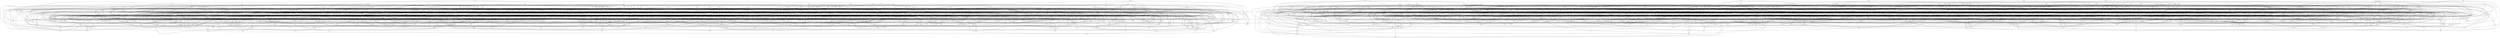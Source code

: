 graph G {
    hgm -- {krj psx xsl bpt}
    pgz -- {mhs rsb mvk jjz}
    ckf -- {nmv mvc}
    qhd -- {fgp hmt nvs}
    hsz -- {mjb dtr rkg}
    nrt -- {krr}
    kzj -- {xkf xct pjf nzt}
    rhj -- {kck}
    phg -- {hsr qcc}
    knc -- {cgn}
    ncc -- {kjm jmd}
    dgg -- {fxm}
    qkj -- {lbz gfc ssf tjn}
    ccc -- {cbs ksm gdb}
    btf -- {sjx sck ndc hgr}
    kxz -- {fgq hjv hdq ssk}
    gmr -- {mlz rkk ltt qzq}
    kpb -- {ckp dsj tqh nhv}
    qbm -- {tkm lrr}
    dsj -- {fmn dps}
    rbj -- {qhh mqd zbj dld}
    krj -- {vvm}
    jlv -- {zct lpr prj ztc}
    htm -- {qhk}
    tgf -- {gst xhn ppm}
    nmv -- {tpx}
    rfs -- {xxs nrt}
    mkt -- {gvv dtp chh}
    hgr -- {lnv cbq zrb}
    mqb -- {mvc tjp fct}
    qlx -- {gjx kcp tpx}
    dsr -- {dmj ntc xdn}
    xtv -- {jgn zpk}
    trz -- {xhn qqr lhr}
    xmq -- {rhj}
    dvh -- {jtt pvq}
    ghr -- {rcc xct czt mlq}
    bbd -- {sfm lzr cqq}
    sxr -- {snl jtv}
    cxk -- {lnv vbb qdc ljf rzk}
    cbq -- {shf cqv}
    svp -- {nmm lzc plz}
    xbn -- {rsl qnh}
    bsd -- {cgn}
    gtt -- {hmt}
    zrk -- {ckv}
    gds -- {hdh}
    ncx -- {nlk}
    nck -- {qhf}
    qcf -- {gst kgq}
    mdc -- {mdf bvb}
    ppb -- {nrg txc znd vlm}
    rxg -- {zng msc pmk}
    rxk -- {dgc qmr cbj}
    cdt -- {mcm vhc drb mrm}
    zqm -- {zgs gvr bnd clb}
    njh -- {rdk qbd}
    ktn -- {fpm}
    vrp -- {dch cpf prn xcz}
    jdp -- {hsx sbh jjz jxj nlx rhj}
    tfm -- {lvz}
    lkl -- {bzk rdk nzm}
    nlx -- {jsc dgc}
    pgl -- {kql plh ctn nsg}
    ndl -- {fcq fqz}
    nqn -- {bpl bmj rdm}
    jtf -- {vgr hmj}
    hmz -- {xtq bmd}
    bhm -- {jmd hst dvd}
    jpc -- {jzk zvs}
    krq -- {mst lqx}
    kbx -- {tbs}
    lfx -- {rnm lrn}
    cbb -- {nvs}
    msh -- {lgq txb bnq nzm}
    hxm -- {vnr}
    ljf -- {jxr vql}
    sdx -- {txc}
    xkp -- {xcf btq gfc dmx jpp}
    spl -- {kvn fzf bqz tcm}
    fbc -- {zgl ztc crm bnd svx nrc mrk}
    zdx -- {dlj}
    bbz -- {plz kgb czq}
    pnz -- {tjp nvb}
    jhn -- {kds kqr}
    hss -- {fth mmr cbc dpb nxk}
    dqg -- {vhl rqv}
    lhz -- {jjv rqv}
    sbr -- {zxz trz vsg lbz}
    dld -- {vgr}
    smf -- {rvm qhl rdk mlf}
    znx -- {rfn mrv}
    skl -- {klt vmc hts lzr}
    xzz -- {dlz bqs nvj vpl bpx fqs sqj}
    sbg -- {fvf jsk zvv sxr}
    ngn -- {czt}
    fhm -- {hkk smr vhc}
    khp -- {pxm bkj glc cvz}
    tks -- {xnf}
    fgl -- {jhn}
    nzm -- {qxt gng}
    gpm -- {fcq llj hmh}
    ckx -- {hsr cmb ncn krc}
    lrh -- {ssd}
    qpn -- {vnr}
    vvv -- {tgb tmm rfc tlt xtj lsv}
    tdt -- {bvr gnt vql}
    qxx -- {krr}
    pvb -- {dmh ths msg hgq}
    qst -- {vcq}
    vzp -- {knc}
    xjn -- {gds}
    kvn -- {hmj}
    mjf -- {nxz}
    njc -- {gpt bhm ghh}
    gmc -- {mcd trp vxv}
    rxx -- {zbc ncn rxc}
    nrg -- {hkr bcx jnh}
    qzq -- {bqg}
    hxt -- {rtp dkn sbn zjb tks}
    mjx -- {tgb}
    jvf -- {bxc}
    cnx -- {gvr}
    tjp -- {mcv cnq}
    qch -- {sbz vgz pcb}
    fcp -- {nxv vfq pfl}
    zxj -- {mjf hrj gzc rkl mbs}
    hnd -- {rfm mbs vxv fhn}
    snn -- {xns xzx vpm bcv vvm}
    gbq -- {hnz bzd rps}
    fjn -- {cbb vqq dtx fsg}
    dxf -- {lxz snv}
    bhc -- {shr lpf bbd}
    kzn -- {sxm dnz gtq}
    hgp -- {ppm}
    ctn -- {qzh lnj}
    rks -- {hfq fsb dhb}
    xvr -- {thn xhs mdc nmr}
    hqp -- {lqj zxm}
    zmg -- {cxz gcx cqq}
    ccs -- {gvr}
    vbp -- {vdt plz bhq cgn}
    sls -- {xbl qpn khb}
    nnj -- {plh}
    fct -- {tlt}
    dmv -- {rbg xgq fqz fnc}
    bfr -- {sbz zmq}
    vpd -- {sxm njm qtx}
    scr -- {zps}
    fcj -- {rgl xgj ddt}
    dgx -- {vhl fhg gsx}
    vrv -- {gtt fhp rks}
    ttx -- {vrh std lfx mvz}
    hgk -- {xsv bqg bfr kjr tvk}
    lht -- {vcq jzk}
    nxs -- {gqh kfr}
    xtk -- {jsk ghh}
    mjb -- {xct xsh stt crm slf xkc llz}
    cdk -- {krr xkf}
    cmb -- {rpd}
    qgv -- {lcb gpv}
    cjn -- {dsr rlc lsz mtp}
    gvv -- {vbq qfb cft}
    xdk -- {mft hff pxs}
    vrh -- {dmh}
    dpb -- {hgp}
    xsh -- {rfn}
    jtk -- {nmh zmk}
    vdl -- {gfq chx fxm xdf}
    qqr -- {hrt mcd}
    hlz -- {hbv lbv ccc ckf}
    qmz -- {bsg nkt}
    nbt -- {dgg nrl klt txj nlf}
    jdn -- {mth gms bxc}
    kjm -- {msc}
    vjb -- {hsh msg hlq ddd tvz}
    vsg -- {mft gzc zng}
    rbm -- {mmf vrl djl czd}
    vpc -- {jfq jcp rhr vpg}
    ghh -- {jsk}
    qpb -- {qts fbj}
    zkj -- {mvc nbx bzb cpf}
    hkk -- {kcp qql mlz}
    qdg -- {srj psr fvh qsz dnn}
    css -- {tpn cmf mjx}
    skd -- {jcm}
    hnn -- {gcr hln zgk bzb}
    msc -- {xcf dpr}
    kqh -- {czz fvh dxf msn}
    hql -- {slf vtt}
    cnt -- {rqx vxv}
    mrm -- {bdn pmt cdq}
    gbb -- {nrt bsv}
    xrv -- {rcj zbc tpj cjq}
    vqs -- {dsm str rvv gfb}
    zqq -- {lmc zvv}
    qbs -- {klv jrb txs mmr}
    snb -- {gcz ctp}
    xbz -- {qts rdk kzz}
    cph -- {rqv}
    msn -- {mcd mxr mhl}
    dth -- {lfd gvr hdk rpd}
    tpn -- {jqj fxm}
    gpr -- {drb xpj nlz dkn}
    pqj -- {dbz tqc lht}
    xns -- {ttr rnm vgz}
    lss -- {vcq zzd bkj mqn}
    tlg -- {kxl nml zvh}
    kvj -- {mnx gms rgj njv}
    gqk -- {ppl rtp}
    tqc -- {vvg}
    vmj -- {vrl zjb vlf sft lnl dkn}
    scb -- {zmv cqv fzz vff}
    gpv -- {zps ktn}
    shf -- {clb}
    llf -- {xrq}
    qcq -- {gkh cpf sft}
    drf -- {vzt hsz xxs bxl mmn}
    zjm -- {sth cph nxs}
    nfm -- {hvd pgl qhk lmv}
    lrz -- {mcv fql}
    hmb -- {dsj crg tqh}
    zjr -- {vcf zqh}
    xdn -- {ppm sml cjq}
    tbn -- {sjk}
    vpg -- {cqb fng tvk lpb}
    jcl -- {thn dln pxn spx gfh}
    txj -- {lrh gmt jcm}
    kql -- {rkk qps}
    hsx -- {cmb}
    nkv -- {mjf nkt bxb}
    tqr -- {mjf gbz xnc kds}
    zdh -- {fvh vbb rks sbr}
    ldq -- {lpr jxr}
    fgc -- {fjs hxx qch jtk}
    bzl -- {rxv njm knh}
    mtl -- {qgq bzb xxp cfh}
    qvv -- {vhl ltt}
    hxx -- {cnq ntz ctn}
    mst -- {vtq}
    rxc -- {rlc bdd}
    vql -- {lmc}
    mhr -- {mxr fkt nlx qpt dqd bkm}
    bqf -- {czq sdq xjk njh}
    bvr -- {mmb}
    cfh -- {qch dpk ssd cqr}
    mlf -- {xqg xqk mhs}
    sks -- {czd lpf vrp rpx}
    qtx -- {drp zcq}
    jmh -- {ctn tkd mst gdq}
    dvd -- {frs hrt}
    fjk -- {fxm hqd tbj}
    qtv -- {mxp}
    kxj -- {vrh hmf rhc ttr}
    czs -- {dlk ntg gds}
    chk -- {drb kvn tqc xmk}
    bpr -- {xsh}
    nct -- {fzq bnp}
    zjp -- {xcz hxt xdf}
    xtb -- {zfm lvb pvq pnz}
    zfz -- {mkj lfd fsb}
    dqd -- {qkt}
    tpk -- {nqd mjb kxp fvz}
    lzr -- {sbc}
    fxb -- {csh gpm nsx blc pfv}
    nnv -- {hkr ktc rnm vlm}
    xsq -- {pgp lnp cvm qsx knx}
    ctk -- {zvs ssk}
    nkp -- {tgv cfv xxt}
    fhx -- {hff gbz}
    hcv -- {fmz jmh sfm}
    cqt -- {xkl zbc xgj}
    gfc -- {bgm}
    pkn -- {bxs gzc jhn fdc}
    cdq -- {spx}
    pnc -- {rcx ghh}
    plk -- {hff fkf}
    ffc -- {zxm vzt}
    gxz -- {qvx rzk}
    mpr -- {lxz}
    bkj -- {lcb}
    nhd -- {xln mrv}
    vlf -- {mdf}
    mqd -- {hnz dfg}
    lrr -- {cpf}
    xps -- {krg lvz fsg}
    drh -- {kjn qkn gmm xgc}
    mhc -- {ntp lzc mmn}
    kvx -- {rdd jkj dps bgj ppr ncx}
    kgv -- {jgn}
    xlv -- {zgv qnp stp bhv kdc nxg}
    fmz -- {zjm cgt psx}
    mhs -- {xzc cgn rcx}
    lhr -- {ptb sjk}
    qbz -- {lnj vlh fhg}
    zvq -- {rsb mgm vqq lnp vss}
    xvt -- {bnk jzf}
    htx -- {dld ssk sxf ksn}
    pxs -- {ppm}
    jmt -- {krr vcf fbj dpb qkd}
    bnd -- {ckv jgn}
    vdt -- {mhl crz ggj xgj lvz}
    sdl -- {khc nlk fvc}
    dgf -- {xbl vmc nct}
    zvs -- {kzs vzq qtv nmh}
    nmr -- {qll sxf bzh}
    zsq -- {tjn}
    tjm -- {gdq vnt jtd ktn}
    mlq -- {vnb rcc ppr}
    tft -- {kpc gds xzx gbq}
    rhs -- {kds sdl rnd fbh xkc}
    hdq -- {pzr mbq pfv}
    vnx -- {fvc mgm kkc zfz}
    jzn -- {lpn lqb}
    rkz -- {pml svx nxz}
    zjb -- {cph zmq ssd}
    prf -- {trp qrp}
    czk -- {vph dsk nxg zcl}
    pfh -- {ggs tnk bjb dsm}
    tmq -- {rth cxq dvb rzp}
    xzm -- {qtx snv}
    kqc -- {ppl fhg}
    jgf -- {vnt fbt zxk pqj fmd}
    rpd -- {bpr}
    jrp -- {ddt rfm xsn}
    nnh -- {tbb vmc rpj}
    stx -- {ddf sxc mvz fhg cls}
    zdn -- {hbl pzt}
    pvh -- {tnk ncj}
    xtj -- {zps}
    blg -- {llz lhr}
    jhc -- {ssf mxz qlz}
    mnx -- {kqc zmt tbj}
    jxm -- {dnz zbx qhf lhv}
    ndc -- {ssx jvr xln}
    nrc -- {grc mrk}
    pxn -- {rvv}
    glq -- {tbs}
    qvz -- {tkd hxm qmd sdx}
    dqv -- {hnm gtv rxx gkx zcq zmv}
    rjg -- {plh hvd jmr bdn}
    trc -- {vvg mjx bcl skn}
    hhj -- {qpb jjz drp}
    khb -- {tbj str}
    sjh -- {bfz xhk zgk xnf}
    cfv -- {zgj}
    nfg -- {xhf prk jgn hdf}
    vtf -- {nsx bqz lvb}
    nmf -- {cfv xsv mgd}
    hzk -- {tlp pcb dkr qpn czs}
    qrp -- {zgl}
    rps -- {khb gss gjx}
    ksv -- {qbd hxk}
    fhn -- {khc hfq}
    zcz -- {xdf kdg}
    ldz -- {kpc msg fcp xhm}
    xbl -- {glc vtq ctx}
    lcv -- {dtp rgs xgf sbh}
    pfz -- {zbq}
    vkd -- {tdt cnt nqn fvh}
    mmn -- {gst}
    xtl -- {tns zkf lxh xdk}
    rdk -- {kck pjf qlt}
    gjg -- {fgl ppm}
    hqd -- {vgj zgt}
    ckz -- {nqp dvg}
    qkd -- {ssx}
    jjz -- {czt}
    gfh -- {rnb drb}
    fvf -- {zbz}
    bgh -- {qrp pzt}
    bfm -- {bgq}
    nhv -- {bpr vmk hsr}
    dnd -- {fql hsh}
    lvb -- {xtq dvn}
    bpx -- {bnk}
    vhs -- {dxf hkd djj fsn}
    bsv -- {qgz vxv jph}
    jjt -- {ldq ckv jvr}
    vgd -- {cdf zzc ksm}
    gll -- {fpq hsx nkv fkt svb sbg}
    cdx -- {qbd jjt fsg}
    zbp -- {lvz hnm fdj}
    ctx -- {scr}
    gsx -- {kzs}
    shc -- {qsf}
    pmp -- {tct gqk fpm cdf pjp}
    ctc -- {vpm lnl zzc fct}
    tbz -- {rtd cqb qmm}
    ssf -- {vbb}
    bjv -- {kjn bsz grj mmn}
    vkn -- {zrk nlk mrv ntc}
    nxn -- {zqq dvg hll qhl}
    xjt -- {krc hfq}
    mls -- {fzq mjx src tlp dsm nvb xxm}
    djl -- {dgx zdf rpt jcp}
    dlj -- {rgp njv}
    qxc -- {ktn kdg}
    zkf -- {kff xln mcd}
    xhm -- {hbv lcb glc}
    fkf -- {bxl}
    thv -- {ckv tbn dpx qcc}
    shk -- {tpx dpl rmf czs rvh}
    jdd -- {ctk dgg vmc mvp htm}
    tkg -- {cgs vjf zkf krg}
    ptm -- {sml qkd tjc sjx mhc}
    qgm -- {qfg vfq dkr lsv}
    prq -- {kdg mkf rtd}
    gdf -- {llj glq jtq}
    ktb -- {fbh gcz grc dqp}
    tkd -- {vxh dng nmh}
    vnt -- {scr}
    nqp -- {pvm}
    xqk -- {gxz tjn mxr}
    vrl -- {rpx ptk}
    nrd -- {vmt}
    vkh -- {krq hsh dng cfv}
    cfg -- {dvn gxx}
    vnb -- {nlh cjq llz}
    mhl -- {pbt}
    mzp -- {qxm bsg hkb kvx}
    gdq -- {mlz}
    srj -- {cbb zbz hsx}
    hsj -- {gfh dfg tft dng dhd}
    dqx -- {xxt}
    fkt -- {gnt zrb}
    bpl -- {dvg fhx}
    fzx -- {xtk btq tqh xdm nhd cth}
    znd -- {jcp gml ksm}
    mjj -- {njm zpk mrd}
    xxs -- {dqq}
    qhl -- {pvm}
    dsd -- {shr kdg}
    rmf -- {bqz}
    bcl -- {fpm cqq vqr}
    rvv -- {bxc kzs}
    bqs -- {mjg pnc dsj}
    dkr -- {ktd}
    shm -- {fpm hck}
    msg -- {mth}
    ckp -- {xsh}
    spj -- {zjf jsn jjv}
    vzq -- {rbg pvq}
    mvp -- {bnm qqj pzr fhm qcq}
    pgs -- {txc vjd zmk}
    ddd -- {nxg dch sxc}
    jtt -- {hmj}
    gms -- {xtj dpk}
    gcz -- {fmn xqg fpq}
    fmp -- {gnt klm vzt vmf vhv}
    hrj -- {xzc}
    pbt -- {fth krl}
    cxq -- {qbm npr std}
    fdc -- {xbz xcf}
    jkj -- {plz snl}
    bdn -- {qqj}
    rqv -- {tlp}
    ggs -- {bzh zhd}
    flg -- {vvl rfc vjd zkr}
    zkr -- {tgd xpj sxc}
    bxs -- {snp}
    gfp -- {lqh xkm}
    srd -- {cvz bdh vcq}
    kpf -- {ncx hql nxq jrp}
    nrn -- {dqk vvm kxj sft}
    fxm -- {tnk}
    qzs -- {fns tqg sgn}
    ptg -- {hhj gcm rfn}
    sqc -- {zbx rnd hrj xzc}
    zxz -- {rxk qxx pzt}
    mgm -- {bxr qcf}
    cqr -- {htt mqn}
    mmm -- {kvn spx jvf ntz}
    jrb -- {fdj smc}
    vhc -- {mmf}
    nsn -- {ltt lgk dfg xmc}
    grj -- {kmt mmb}
    xrl -- {xdm}
    fmd -- {jtq ztd}
    rth -- {pjp}
    lbg -- {cqb jfq prn lrr}
    vmk -- {rpd rzk}
    vsp -- {nmv zpg vgj zcz}
    vss -- {qpb rdm pbt rkz}
    rgq -- {qxz zmk qnb zfc}
    vdh -- {dtr vtr xmq rfm zbp}
    smr -- {ssk}
    bdh -- {sgn}
    hpp -- {mcv tjl}
    zqh -- {xjt}
    qhn -- {zsd dgf vdz bdx}
    sbn -- {kcp hmh}
    gvm -- {nrm smc xrc bbh}
    jtb -- {lqb gqk zmt vhr pxn}
    gss -- {zfm}
    vvt -- {sbz}
    zcf -- {zgk njv}
    prt -- {cqv sqj lhv nml}
    sfp -- {jtf tjp dmv jrn xmc}
    sbh -- {bpr bbh}
    lpn -- {bfm mnc}
    qbd -- {dqq lgq}
    grc -- {djn}
    ztc -- {kff cdk}
    pcb -- {cdf}
    lqn -- {jjv tqg srh fzf}
    kmh -- {qxt xrc gtq}
    pdq -- {ncq qnx jnh}
    dlg -- {bzl fgl nrm}
    bvm -- {ctp knc zng clv}
    ssx -- {xzv}
    cft -- {grc}
    lqb -- {xnf}
    plh -- {zhd}
    lhv -- {hnm llz blb}
    qgz -- {njm ctp zct}
    ksj -- {zbz nqj tbn}
    cjb -- {lgm ccs mzx dhb}
    qdm -- {lsb sxl mtp mzd}
    prm -- {ntg ksm xzx nlf}
    bxl -- {rcx khc}
    stt -- {vzp ksj}
    rsb -- {mpr sjk}
    dng -- {fhg}
    jqx -- {qvv xmc gfq}
    rkg -- {gtv xjh fsn}
    hmt -- {fgp}
    nvb -- {nzz vvm}
    kjn -- {tcj grj}
    rkn -- {dsq bzs rtx}
    qbk -- {tcj ggb qpt hst}
    szp -- {npr dvb spl xpj bnp ptk}
    dtg -- {kgq dpx}
    mtp -- {ldq}
    rqx -- {qsx rpl rnd}
    gbp -- {qlt nvg gvp prf}
    bgq -- {tlp xzx}
    nmm -- {xrl znx bkm}
    jvr -- {dtr fbj}
    drn -- {xcn zgt xss rgj}
    zrj -- {pzr}
    hkz -- {xzv qgc vbs kvk}
    jqk -- {mxp zjp mlb vmc}
    dsm -- {hbv}
    dch -- {krj}
    pkr -- {xmq mkj bxs xkl fvb}
    hcz -- {hgq zrh xsp}
    jfb -- {xjk jmd rpd fmn}
    zgz -- {vtf htx tcl lhn fzq jcl}
    dbt -- {zzk njb djh hdh}
    dlz -- {djj xqk qhf}
    sck -- {nck xtk rxg lrq}
    gkx -- {qkt}
    cbj -- {ckp}
    kkc -- {fpq bch hll}
    mcq -- {txb zxm tpj}
    ddv -- {rnb}
    skz -- {krl bzs lkl ncx ntp}
    vhv -- {tfm fdc njh}
    hlg -- {cqt xzm fhn lrq}
    pjp -- {rvh}
    mfc -- {zpk fkf}
    hgb -- {sbn krj hcc mdc}
    gtp -- {fgs nsx bnp}
    lsb -- {mxz xbz khc}
    ktc -- {qzh nnj}
    qcn -- {shf njz}
    ksm -- {xhk}
    kxx -- {hsr mbg pjl}
    zlb -- {ncc kzn fbj}
    xhb -- {shm mdc gpq tjm gsx}
    gpt -- {cft qqk dtg}
    ggb -- {ckz dpx fzz}
    jfv -- {zlm qps bdn krm}
    jlz -- {rhc}
    klv -- {dgc crp kgv}
    lpf -- {sdx xtq}
    gfq -- {lfx}
    ncq -- {fct}
    pmb -- {qpg kcp xvr qch}
    sqj -- {rcx bqs}
    lsz -- {gbz xjh ccs bvr}
    nlv -- {mjf mgl kff}
    vtd -- {xjn tqf tmb tpx zdx}
    gzf -- {cxg gcx rmf lgk shc dvn}
    kvc -- {qmz tnn fth}
    nsq -- {rvm fvz rxg bsz grr}
    hcn -- {mlz jsn nrn gds}
    tjh -- {csb}
    bvb -- {qsf}
    zjf -- {vpm rjp jnh hxm}
    jks -- {ctk qll ghk hxd}
    tqf -- {qfm jcm}
    zsd -- {bvb fng llj jnx kpc nmv jzn hqd}
    dpl -- {lqh}
    zmk -- {ncj}
    nxv -- {rhc vqr lnx vxh}
    kzz -- {zng}
    bhj -- {bmj tph jpp qft dlg zlb zxm}
    xct -- {fpk rpl}
    ztl -- {cth crz lgq nvn}
    mnc -- {ddv}
    lqr -- {ntz tbz rth hmz lnq}
    vgr -- {lhz}
    mzx -- {bnq dpb llf}
    scv -- {fgp xfv ffc kvx}
    hkb -- {trp nlh tdm gng}
    bjk -- {zgj ssd tnk}
    clt -- {qlt qsz ncc}
    kgb -- {kck lgq}
    knh -- {rnd fpq}
    mbq -- {vlh xbl cnq}
    czz -- {gvm tpq hgp}
    jlp -- {nlf sjh rbj cfg}
    lvx -- {ptk tkm gxx hmh}
    vzg -- {nqj gkx vtt}
    vsk -- {dkn fns gfq ntz vrl}
    dhb -- {lnv tjn}
    gqz -- {zrk xxs lhx hgv}
    zbt -- {qcn qpj nhj cbb kff}
    lzc -- {trz}
    dmj -- {zzh xmq vbb bgj xkf}
    fvz -- {dzq}
    jcg -- {dmf hts sth fzf}
    dnn -- {zxj mhl}
    fdj -- {xrx nlh kcq}
    xvq -- {nzz dqx qmd fbt}
    brd -- {mkt dgs cbq ssx}
    hxd -- {zps xxt svh}
    phn -- {tjc nkt hll jsc tqh}
    bsg -- {jxj rxv}
    nxg -- {gkh}
    hkf -- {xdm nml mhs}
    dlc -- {rgl mqx vmf qmr}
    ncf -- {tbj zfc ksn}
    vck -- {svb rdk nck nmm}
    dzr -- {btq bpg tjc fhx}
    ddf -- {hgq}
    rnl -- {qxm xdm lvf kzz}
    smc -- {gtq}
    tbb -- {gqh zll khp nxs gkh}
    xsb -- {tgf sdp ckz fdj}
    bft -- {lqk tqc xcn ghd}
    qlq -- {dtg qtx zvh}
    gdp -- {nhj rtr}
    klm -- {blb fvf}
    tqg -- {zcv}
    bdd -- {tfm vtc}
    cgt -- {ncq dkn}
    crz -- {vql krl gqb}
    bsk -- {fpk xrc}
    ktd -- {xsv kbx}
    nvn -- {bnq sgm rvs}
    jkx -- {fgq rnb gfp}
    gcr -- {cbs hpp mth dkn}
    hxk -- {blb hgp qhl}
    kcq -- {vcf}
    zll -- {hbv cdq vgr}
    hgq -- {jqj}
    std -- {ddf dgt xtb kbx}
    xzv -- {xrc}
    prj -- {qkt}
    txb -- {xgf bdl}
    qqk -- {vmt xqg}
    tvc -- {mqb dmh tbz}
    fgm -- {jnx nzz}
    dcc -- {jvr plz chh}
    rzp -- {qtv dvh}
    dbz -- {vph vlf mff dlk}
    tvk -- {czd}
    csh -- {hkr sbc}
    vvl -- {bjk ppl}
    tgd -- {mqd}
    gcx -- {txc}
    njz -- {cjq frs pvm}
    zxk -- {pdq zgv}
    bbh -- {xrq nvs}
    hvg -- {mkj cnx dvg}
    rvd -- {crp xrq dpr zbz}
    hnc -- {dxf pml}
    qgq -- {tqf qnb vtq sdx}
    frr -- {dpk fzf vtq}
    rjp -- {dln}
    jhh -- {zcq rpl}
    ntl -- {mbs mbg dzq knx}
    vlm -- {hmh vhm vcq}
    gnr -- {pxv vtc gtq cbc}
    kcx -- {htt hcv bnm sbl zrh}
    fgs -- {tkm pck}
    ksn -- {rsl shr}
    qnb -- {xtj rtd}
    cth -- {nhd cjb}
    rpj -- {cbs gml xkm}
    fjf -- {xtb xns dnd zzd}
    pfb -- {qll vnr dvb}
    xfx -- {mkf bdn jkx vzq pfb}
    xrx -- {gvr qvx lfd}
    cvm -- {znx rgl xgc nxk pxv dpb}
    bqz -- {dqg gjx vvt}
    nxq -- {dvg jsc}
    fvc -- {fvg jzf rkl lqj cfd phg dgc}
    bmd -- {cqq bfz}
    cqm -- {ktd lnx sbc mjx}
    xnc -- {jxj}
    zdf -- {zcv zfm dmh}
    fng -- {qfm}
    sxf -- {njv prq zgv}
    dnl -- {rxc hvg vss xrl}
    zpg -- {ctx shr qzk djh}
    blc -- {qhk nbx cls}
    dpx -- {bdl}
    jvz -- {nmm zjr}
    qts -- {sxm}
    lnp -- {rpd}
    xmk -- {zgd mxt xhk}
    qfb -- {tjc fbh zqh}
    njd -- {tpj}
    rzk -- {mrv}
    hkd -- {gst qrp qpj}
    ddt -- {rhj}
    svb -- {prf dzq rfn}
    lbv -- {xhk fcq vhl}
    zzf -- {lrr dfg mvz rxm}
    vfq -- {bqg ncj}
    jtd -- {qll zrh gfb}
    sjt -- {lnj mnc qbz rfc}
    jrn -- {zcv mkf jtk}
    mvk -- {llz rsb}
    lpb -- {hmj rtp}
    ntg -- {cfv}
    kvg -- {prn lgk fqz bkj}
    hhg -- {tks xsp pxm qxz}
    kcf -- {lgq rdd vpd rvs}
    gqc -- {bqs dgs pkr rkn}
    ssm -- {fmn krg qsz}
    pdc -- {mgl plk}
    mjq -- {gbr rjp hlq chx}
    lzk -- {lnx cqq}
    xgc -- {xhf}
    xkl -- {qkt bdl}
    qms -- {qfm hgq hts jfq}
    dgs -- {kmh pfz qvx}
    hts -- {qfm}
    djh -- {lnx}
    thn -- {zgt}
    csb -- {xmq}
    grn -- {zvv mcq rnl jvz}
    gdb -- {lnj mlz}
    qcc -- {drp}
    xqf -- {krm dvh vsm xkm}
    ldb -- {jhn cxk snp jxb}
    svx -- {nxk khc}
    kzq -- {rzq jtt}
    bkm -- {kgq}
    rzq -- {xpj mxt}
    tcm -- {dpk xqh}
    zbj -- {svh jlz}
    bnb -- {ntg jvf pvh lmv}
    kch -- {zmt zfm sqv kqc qnl rgp}
    hpc -- {qts}
    cbc -- {xtv qlt}
    nlz -- {hlq fqz}
    kqs -- {cmf cls fgm qhk}
    bjb -- {zcz lrn xgq}
    blb -- {qdc}
    bfz -- {rgp zfc}
    bhv -- {zrj sls}
    cbs -- {gjx}
    vvg -- {nrl}
    pmk -- {zrb cbj xdm}
    bzk -- {krc}
    vhm -- {tgv chx kfr}
    ncn -- {rvs zzh jpp}
    jph -- {lgq snp jzf}
    bch -- {nqp}
    ttr -- {qmm qtv}
    kxl -- {hrt krl xjt}
    sxl -- {gjg}
    lnq -- {rsl dnd}
    hdf -- {hff lgm vzp stt}
    bcv -- {tks}
    nmb -- {tbs fmd dqg tcm}
    dsk -- {dlk mbq qtv}
    xxt -- {phs cnn sft}
    psx -- {zcf}
    pcg -- {sgn nnj hsj tbj}
    zgd -- {gxb mdf}
    zmt -- {dqx}
    hst -- {lqj}
    krx -- {qsx mrk}
    zbx -- {gmc fgp ntr lxh}
    xcz -- {zrj skd}
    dsq -- {fcj rdm}
    fzz -- {zrb}
    hkr -- {zps}
    jsc -- {xln}
    mkj -- {tpq}
    dqk -- {sdx lqh}
    xxp -- {glq dlk zmt}
    gtv -- {xsh blg qsz}
    kgq -- {dqq}
    svf -- {hkf pgp zqq fvg}
    gpq -- {tjl zpd xcn qzh}
    mgs -- {nqd nlk tdv fpk bhq}
    pck -- {ddf}
    dkn -- {lht}
    jgl -- {kzq ggs qnh nzz}
    rlc -- {zzh chh rvm lvz}
    rdm -- {fpk bpg}
    ztd -- {qnx zzc}
    pfl -- {sbc qql txj jlz}
    hln -- {krm tvk fgq cls}
    prk -- {xhf pzt clv}
    sjs -- {rfs kvl nlv msn}
    gvp -- {pbt nml trz hst hnm}
    crm -- {dzq mkb}
    vff -- {mgl mxr pfz qlz}
    dmf -- {hdh jpc fns}
    pqc -- {vnb sxm hpc kqr}
    gfb -- {qnx}
    txp -- {gbb mkb qkn gcm rsb}
    ths -- {dpl gxx kzs}
    qpg -- {cph mqn}
    fnc -- {lzr tgb zlm}
    xnd -- {fvb vrv ccv rmg}
    xgf -- {gxz pjf}
    lnl -- {pzr llr}
    kds -- {pvm}
    qfz -- {knc qlz msk njh}
    hgv -- {rtr gng}
    vhr -- {pck qvv bfr}
    hdk -- {phg mtp vzg}
    tlb -- {xkc hvg zqh pxv rdk xsn}
    vvm -- {qsf}
    llz -- {slf}
    fjt -- {ssd qst cfg lzr vvt}
    tcl -- {rqv bdh}
    djf -- {vvl jlz dpl zcl}
    dcd -- {bqg ppl mjq htm}
    kqr -- {zzb}
    nvl -- {klv jxb qcn gcm}
    zvc -- {sxr xmq zrk hjr}
    zlr -- {clb zdn hvg}
    pgp -- {xbz zsq}
    vlh -- {tjl}
    lrq -- {jsk mkb}
    zct -- {qxt bnq}
    crg -- {tdv}
    xhv -- {dps hst vtr frs}
    fsb -- {vzt}
    njm -- {qxx}
    tvz -- {xhs hlq lqb}
    gkm -- {jtt qzq rxm nkp gms}
    dnr -- {pgs qnb hck lmv}
    bgj -- {bnk nhj}
    xbb -- {hcz qzs htt}
    zfv -- {sxf cnn dlj}
    fzq -- {fbt}
    krz -- {hmt tdm xkp hqp}
    pml -- {ghh crp}
    bmj -- {ljf xgj}
    cxg -- {gfp gdf klt}
    hcd -- {pjp vph hnz ktc jfq}
    kjr -- {kzq nlf chx xqh}
    vxv -- {lxh}
    ccg -- {ssk nnb qnl jpc hcc}
    dtd -- {krx fbq ddm}
    mjg -- {kmt kxl}
    hvd -- {xjn lqk pcb slh}
    zmv -- {tdm gtv}
    hjr -- {trh dpr hmb dqp}
    xrh -- {rxm jzn tbs bfm}
    snp -- {bsd ntr}
    ftm -- {ghk jkx qgv srd}
    rbp -- {xrv bdd kxx qpt}
    kqg -- {qkd rkn qqr cdk}
    cnq -- {zlm dpl}
    nvg -- {vqf rdk}
    xjh -- {fth xhn}
    qql -- {vnr mqn}
    lfq -- {zjm vfq bdh bhv frr}
    lnv -- {knh}
    knx -- {bvr qts gtt}
    gqq -- {zfc msg gxx phs}
    xsp -- {qbm}
    slh -- {fhg mvc lqx}
    nsg -- {hck dsd ksn qnp}
    tct -- {vgz djh}
    qkn -- {hql xtv}
    cqv -- {jkj}
    zzt -- {phs mcv bcl lnx}
    sdq -- {nzm fvz dpr}
    stp -- {pck nmf vlf ncq}
    vph -- {mfc fqz zcf}
    txs -- {bgd snl rkl}
    gqb -- {fth dtp}
    qpt -- {tdm}
    mbg -- {mmb ppr}
    jhz -- {snb qlq sxl bvm}
    qzk -- {lqh phs}
    tvp -- {jtk dbz krm tgd gkh qpg}
    qjb -- {gfc hpc ckt vrv}
    mdf -- {rgp}
    lpd -- {xfs cnx phn lvf llf}
    jmr -- {prn dch hmj}
    lmv -- {skn vgd}
    mvb -- {ctx ktd bgq}
    lhx -- {qlz vql}
    qlz -- {bch}
    gmt -- {zkr vhc qzh}
    bmp -- {mpr kgv ntp gkx}
    ntp -- {chh}
    bxr -- {bpl crg}
    rgj -- {ltt lqx dpl}
    dtk -- {lrz rfc jdn}
    dgc -- {snv}
    fgp -- {qpj lxh}
    hll -- {bgm}
    bzn -- {qtv svh pcg vvt}
    dfh -- {jjv zdx xhm mff}
    jfq -- {mvb qzq zzk}
    skn -- {ggs rnb}
    jmm -- {lpg kqj xhk tgb}
    fjs -- {rzp gbr mvz bcx jnh}
    mhv -- {ccv smc bxr ghg gdp hnd}
    rhc -- {gfb}
    sfm -- {tgv vmt zhd}
    vpm -- {nnb}
    fqp -- {lbg glq gds zzk}
    tns -- {rkl czq mvk mrk kqr}
    hjv -- {bxc}
    vbs -- {jxb mfc}
    jdj -- {mnc shm cvz lmm}
    nht -- {zcv zbj rth xkm}
    kng -- {llr bdh zrh dkr}
    vbq -- {cft qcc}
    lmm -- {bvb nmv}
    rmg -- {xvt rfn ngc rxv fql}
    srh -- {dqg tcl bzh}
    jtq -- {bxc qlx}
    lqk -- {tbs}
    grr -- {fsn bzk ghh zpk}
    rtx -- {zlr zcq prj vbq fgp}
    rcj -- {bch llf qkt gbz}
    xss -- {dqk cxz hjv}
    jzf -- {bgm}
    fhp -- {snb sgm}
    bdx -- {ckf tkm}
    bzd -- {qnx chx}
    lpr -- {rtr xhn}
    ddm -- {njd vmk bsd}
    sdp -- {gvm bgm xvt}
    plr -- {shc lrh pfh mth zmt}
    glc -- {ptk}
    fsf -- {tgf zvv xcf ddt}
    ghd -- {ndl gss rhc jtf}
    gsl -- {lvf fkt tlg lzc}
    nqd -- {ksv kjm}
    fvn -- {nxk cbb xkp rzc dmx jhh}
    gcm -- {tpj}
    xxm -- {svh lqk qnl}
    qfg -- {tjl gdb css xsp vqr mvb}
    lbz -- {qdc xnc}
    qxz -- {xjn fng}
    jrc -- {hcc fmd zpg dgg}
    bpg -- {rpl}
    mjr -- {mft ntc bkm rpd crg bbz}
    zzh -- {gzc}
    pvf -- {dnn xhf hkb ddt zvh}
    vlk -- {gcm fvf gtq shf}
    qmd -- {cnq vjd}
    nvs -- {jsc}
    qgc -- {rxg gqb blg}
    rjn -- {lzc xps nrd kxx krg}
    tff -- {nrl bcv xbn qzk vqr}
    gzt -- {nrt ntr}
    rkv -- {ngn hqp nxn bnk}
    cxp -- {clt zvg csx dsq}
    pjl -- {nvg vqf mpr}
    nzn -- {cfg nct scr khp}
    vsm -- {lmm thk djf}
    str -- {fgq zmk}
    vcf -- {zng}
    zpd -- {ntg fpm tqg}
    jzk -- {cfg}
    dgt -- {lrh njb}
    pmt -- {vlh nmh qxc}
    rvm -- {kmt}
    qnl -- {mff}
    qxm -- {zbc rvs}
    mkg -- {lpg bhc rhr bmd}
    qsm -- {xqg cnx hgv xfv}
    xjk -- {vtt nxz zsq qdc}
    zvg -- {gjg hql bmp}
    qmr -- {nrm vqf}
    ckt -- {bxb tpq qcf}
    qmm -- {xmc}
    mgd -- {ztd rnm gkh}
    xcn -- {sdx jqj}
    qdh -- {vnr lhz sbc}
    blf -- {fkf plz fsg pxs}
    cgs -- {qmz ffc kcq bzk}
    kfr -- {qxc}
    kpc -- {bzh}
    kxp -- {xrq ssm ppm}
    qnp -- {tlt skn}
    xgq -- {bpt jtt}
    mlb -- {gqh klt rvh xsv mmf}
    czt -- {ptb}
    qqj -- {ncj}
    tgv -- {mnc hsh}
    gsv -- {dtp lpr dqd mgl nxz}
    src -- {vvg mjx chx}
    xqh -- {hpp rtd}
    ghk -- {fnc rth ctx}
    slf -- {cmb}
    cvz -- {njb}
    bsz -- {nkt lvz ggj}
    djm -- {bnq qcf bnk}
    vqf -- {csb}
    lfn -- {lpb fsv zgk ndl gmt rjp}
    sqh -- {nzm nrc fzz sgm}
    rgs -- {mmr dps ppr}
    qpj -- {ptb}
    zbq -- {jxj bsk csb}
    sbl -- {dln mkf jzk}
    bcx -- {cnn pzr}
    tmb -- {qnl ssd fjk}
    dtx -- {gzt mft bbh}
    nml -- {cbj}
    xsl -- {pnz skd jqj}
    dvb -- {mxp}
    lfd -- {zsq}
    lsv -- {nrl rzq}
    bhq -- {clb kzz}
    tph -- {sjx tpq zrb}
    xkm -- {hck bpt}
    cmf -- {vrh}
    qhh -- {qnx xsp xmc}
    nsx -- {cnn zgv}
    lmr -- {qhf hnc pxv djn ngn}
    xhf -- {xkf}
    vqd -- {qhd pkr ngc gnt}
    dnz -- {prj}
    fbh -- {rtr}
    lcc -- {gpv zrh gml zdf}
    zbc -- {njd}
    vxh -- {gcx rxm}
    grv -- {xgq dsm nlz}
    ngc -- {rdd xrl}
    xfv -- {ntr}
    bnk -- {nlh rnd}
    zbh -- {trp kxx vdh xzc}
    cfd -- {ksv nck slf rfm}
    cqb -- {skd zmq}
    nnb -- {czd bnp}
    thk -- {lzk sgn ckf}
    fqs -- {mfc xrq dcc}
    kpr -- {spj krq kql nnh}
    lvf -- {nxq bsk grc}
    kvl -- {vxv nqp gng}
    vdz -- {nnj vgj lnq fcq}
    jxb -- {xrq}
    chx -- {pvq}
    nqj -- {mjj pxs plk}
    sdb -- {ppl kbx pvh ddv tlt}
    lmc -- {ccv}
    zcb -- {zlm dgx hxd cnn}
    vmc -- {kzs rpt}
    pcp -- {hqp zgl hfq dtg}
    drk -- {mvc bhc gxk hcc}
    qvx -- {qxx}
    xxq -- {fhm dmh hmz bnm zgt tpn}
    kcp -- {bpt}
    hbl -- {mrd plz}
    qjr -- {qnh lhz dqx}
    lgm -- {fsn svx hsx}
    zfc -- {gss tpx}
    rpx -- {zgd tlp}
    ftg -- {xvq tvz tct cfg kvj}
    sth -- {fbt zgj}
    fsv -- {qpn ldk qst}
    tcj -- {lxz frs}
    dmx -- {kzz sjk}
    cpf -- {gqh}
    kdc -- {qnh cdf kzq}
    rcc -- {vtr tjh}
    glf -- {csh hxm xhs dvn}
    bgd -- {xdm bxb cnt vjf}
    vtc -- {mrd}
    sml -- {dtp qsx}
    fvg -- {zgl pfz}
    ksk -- {gdp dvd xsn xzc}
    zcl -- {dld zgd}
    rcl -- {zbz ngn klm qqk dtp}
    zxg -- {lvf mrd fcj csb}
    psr -- {hnc vmt}
    bzb -- {xtq}
    hsr -- {njd}
    bvv -- {zvh clv pdc gbb}
    blx -- {xfs xsn clv cbq}
    gng -- {fsb tjh}
    vvx -- {bhc fql vnr jnx}
    fbq -- {llz xfv hsr kjm}
    dhd -- {kdg gsx vgr}
    bxb -- {tdv djn}
    jtv -- {qkt ngn kcq}
    hbh -- {nck fgl bgh krc}
    drl -- {lrz pxn glf qvv}
    lhn -- {fgm qdh lqx zfv qgv}
    jxr -- {bsk sjx}
    vjf -- {lhx kgb}
    ptb -- {vtr}
    lph -- {shc nrg pxm vpm bzd}
    hmf -- {qhk krj njb}
    pnm -- {bsd krx njc jrb}
    zzd -- {lzk fns ncf}
    pgc -- {svp dtd hbl nvj}
    xfs -- {knx gzt bxs}
    gvz -- {lgk jvf qlx qqj gtp}
    sqv -- {xnf xmk vnt}
    hnz -- {vgz}
    rhr -- {qps xsp}
    zzc -- {hjv}
    lpg -- {qtv hjv}
    bhh -- {ptg krl snv ntc}
    pjf -- {lxz}
    dtr -- {dqq njm}
    hsl -- {rpl snb tpq gkx}
    rzc -- {ntr ldb plk tdv}
    rcz -- {klv kgv cdx msc}
    vpl -- {hpc fbh dnz}
    rbg -- {bfm scr mmf spx}
    ttf -- {kxx jvz ssf zxg}
    kbn -- {mxz vtc fhp vzp mfc}
    mxt -- {lvx lrn}
    shp -- {ltt psx jms khb}
    gmm -- {hrj bpg zdn}
    rpt -- {zgj}
    gxk -- {ntg qps}
    bnm -- {qsf jcm}
    ldk -- {dqx lrn grv cgt}
    nzt -- {zjr crz hmt}
    xkn -- {jqx ggs smr thn}
    gml -- {gxx}
    zvv -- {rgl}
    kqj -- {vhc dgt zmq zmg}
    hdh -- {qst}
    pfv -- {tkd vvv}
    qxt -- {gzc}
    pnj -- {xdk jmt zvq xjt}
    gbr -- {sbz bvb rmf}
    tnn -- {trh bpx rcc}
    lqj -- {xnc}
    kvk -- {vtt tgf lmc}
    vgj -- {llj rsl}
    czq -- {mmb}
    jsn -- {tgd}
    zgs -- {xzv djm djn}
    cnm -- {gdq lnx ptk dtk}
    stn -- {zxk tvc mff htm}
    mcm -- {qjr xbn rpt}
    jms -- {rvh kfr tqc}
    vtx -- {hrt nqj qmz ccv}
    ttq -- {smr xbb vmc kbx}
    nbx -- {dln}
    xds -- {bfr zkr lpn jsn}
    gxb -- {xnf vrh}
    jcp -- {dsm}
    ppl -- {mjx}
    qft -- {nrd pnc xkc lnp}
    btq -- {vzp}
    ffq -- {fbj xzm ctp kvc}
    ggj -- {nrd}
    zmq -- {xsv}
    clp -- {qlq pdc drp sxl jpp}
    rxv -- {kck}
    mzd -- {zbc bkm ggj}
    cxz -- {zhd sxc}
    rnj -- {mjg snl tfm sgm}
    rkk -- {mst jqj fcq dsd}
    npr -- {gdq njb}
    kbj -- {bdx cmf gxk zdx}
    scq -- {dqd gtt xgc cdx kck}
    zrb -- {qsx}
    jnx -- {xdf cdq}
    bzs -- {rks djj}
    msk -- {rzk lhv rdd}
    rtp -- {zrj lnq}
    vdk -- {bfr bcv khp cqr}
    cdl -- {jsn zgt rbg ddv}
    fvb -- {pzt rfs}
    mjm -- {vjd tgv mxp hcd}
    mbs -- {mkb}
    ntc -- {vbs crp}
    ghg -- {mxz jhc zjr}
    mqx -- {frs phg bgh}
    csx -- {bpx tbn snl}
    vqq -- {zqm psr}
    tmm -- {htt zzk vrh}
    fbt -- {lcb}
    nvj -- {ccs rmg}
    mzt -- {fgs gxb nbx pxm}
    ntz -- {tqf}
    llr -- {fhg dpk lqk}
    xhs -- {qmm}
    mmr -- {nrm}
    bdl -- {krr bzk}
    kmt -- {jhh}
    vmf -- {tjh nhj qbd}
    zzb -- {ckp zgl}
    dqp -- {bgm zzb}
    jmd -- {rxv djj}
    trh -- {vql jxj}
}
